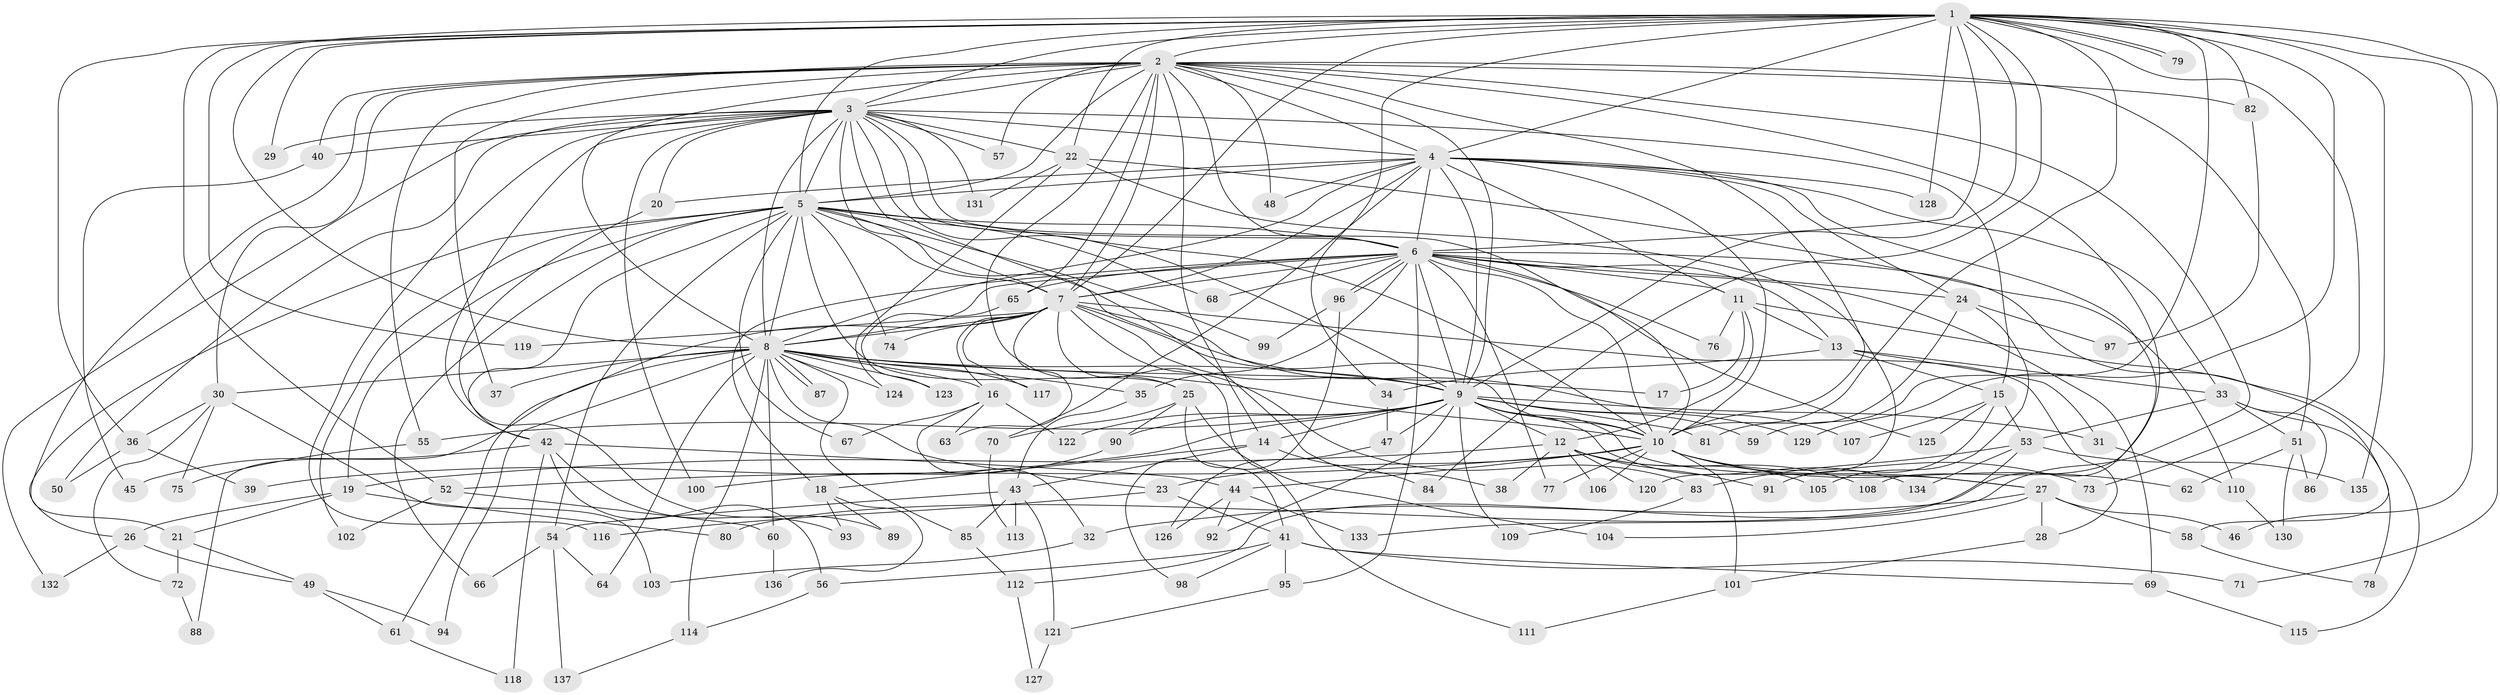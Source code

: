 // Generated by graph-tools (version 1.1) at 2025/11/02/27/25 16:11:05]
// undirected, 137 vertices, 299 edges
graph export_dot {
graph [start="1"]
  node [color=gray90,style=filled];
  1;
  2;
  3;
  4;
  5;
  6;
  7;
  8;
  9;
  10;
  11;
  12;
  13;
  14;
  15;
  16;
  17;
  18;
  19;
  20;
  21;
  22;
  23;
  24;
  25;
  26;
  27;
  28;
  29;
  30;
  31;
  32;
  33;
  34;
  35;
  36;
  37;
  38;
  39;
  40;
  41;
  42;
  43;
  44;
  45;
  46;
  47;
  48;
  49;
  50;
  51;
  52;
  53;
  54;
  55;
  56;
  57;
  58;
  59;
  60;
  61;
  62;
  63;
  64;
  65;
  66;
  67;
  68;
  69;
  70;
  71;
  72;
  73;
  74;
  75;
  76;
  77;
  78;
  79;
  80;
  81;
  82;
  83;
  84;
  85;
  86;
  87;
  88;
  89;
  90;
  91;
  92;
  93;
  94;
  95;
  96;
  97;
  98;
  99;
  100;
  101;
  102;
  103;
  104;
  105;
  106;
  107;
  108;
  109;
  110;
  111;
  112;
  113;
  114;
  115;
  116;
  117;
  118;
  119;
  120;
  121;
  122;
  123;
  124;
  125;
  126;
  127;
  128;
  129;
  130;
  131;
  132;
  133;
  134;
  135;
  136;
  137;
  1 -- 2;
  1 -- 3;
  1 -- 4;
  1 -- 5;
  1 -- 6;
  1 -- 7;
  1 -- 8;
  1 -- 9;
  1 -- 10;
  1 -- 22;
  1 -- 29;
  1 -- 34;
  1 -- 36;
  1 -- 46;
  1 -- 52;
  1 -- 59;
  1 -- 71;
  1 -- 73;
  1 -- 79;
  1 -- 79;
  1 -- 82;
  1 -- 84;
  1 -- 119;
  1 -- 128;
  1 -- 129;
  1 -- 135;
  2 -- 3;
  2 -- 4;
  2 -- 5;
  2 -- 6;
  2 -- 7;
  2 -- 8;
  2 -- 9;
  2 -- 10;
  2 -- 14;
  2 -- 21;
  2 -- 25;
  2 -- 30;
  2 -- 37;
  2 -- 40;
  2 -- 48;
  2 -- 51;
  2 -- 55;
  2 -- 57;
  2 -- 65;
  2 -- 82;
  2 -- 108;
  2 -- 133;
  3 -- 4;
  3 -- 5;
  3 -- 6;
  3 -- 7;
  3 -- 8;
  3 -- 9;
  3 -- 10;
  3 -- 15;
  3 -- 20;
  3 -- 22;
  3 -- 29;
  3 -- 38;
  3 -- 40;
  3 -- 42;
  3 -- 50;
  3 -- 57;
  3 -- 100;
  3 -- 116;
  3 -- 131;
  3 -- 132;
  4 -- 5;
  4 -- 6;
  4 -- 7;
  4 -- 8;
  4 -- 9;
  4 -- 10;
  4 -- 11;
  4 -- 20;
  4 -- 24;
  4 -- 33;
  4 -- 48;
  4 -- 70;
  4 -- 80;
  4 -- 128;
  5 -- 6;
  5 -- 7;
  5 -- 8;
  5 -- 9;
  5 -- 10;
  5 -- 19;
  5 -- 25;
  5 -- 26;
  5 -- 42;
  5 -- 54;
  5 -- 66;
  5 -- 67;
  5 -- 68;
  5 -- 74;
  5 -- 99;
  5 -- 102;
  6 -- 7;
  6 -- 8;
  6 -- 9;
  6 -- 10;
  6 -- 11;
  6 -- 13;
  6 -- 18;
  6 -- 24;
  6 -- 35;
  6 -- 58;
  6 -- 65;
  6 -- 68;
  6 -- 69;
  6 -- 76;
  6 -- 77;
  6 -- 95;
  6 -- 96;
  6 -- 96;
  6 -- 125;
  7 -- 8;
  7 -- 9;
  7 -- 10;
  7 -- 16;
  7 -- 28;
  7 -- 61;
  7 -- 63;
  7 -- 74;
  7 -- 83;
  7 -- 107;
  7 -- 111;
  7 -- 117;
  7 -- 119;
  8 -- 9;
  8 -- 10;
  8 -- 16;
  8 -- 17;
  8 -- 23;
  8 -- 30;
  8 -- 35;
  8 -- 37;
  8 -- 60;
  8 -- 64;
  8 -- 85;
  8 -- 87;
  8 -- 87;
  8 -- 88;
  8 -- 94;
  8 -- 114;
  8 -- 117;
  8 -- 123;
  8 -- 124;
  9 -- 10;
  9 -- 12;
  9 -- 14;
  9 -- 27;
  9 -- 31;
  9 -- 39;
  9 -- 47;
  9 -- 55;
  9 -- 59;
  9 -- 81;
  9 -- 90;
  9 -- 92;
  9 -- 109;
  9 -- 122;
  9 -- 129;
  9 -- 134;
  10 -- 23;
  10 -- 27;
  10 -- 44;
  10 -- 52;
  10 -- 62;
  10 -- 73;
  10 -- 77;
  10 -- 101;
  10 -- 106;
  11 -- 12;
  11 -- 13;
  11 -- 17;
  11 -- 76;
  11 -- 115;
  12 -- 19;
  12 -- 38;
  12 -- 91;
  12 -- 105;
  12 -- 106;
  12 -- 108;
  12 -- 120;
  13 -- 15;
  13 -- 31;
  13 -- 33;
  13 -- 34;
  14 -- 18;
  14 -- 43;
  14 -- 84;
  15 -- 53;
  15 -- 91;
  15 -- 107;
  15 -- 125;
  16 -- 32;
  16 -- 63;
  16 -- 67;
  16 -- 122;
  18 -- 89;
  18 -- 93;
  18 -- 136;
  19 -- 21;
  19 -- 26;
  19 -- 80;
  20 -- 89;
  21 -- 49;
  21 -- 72;
  22 -- 110;
  22 -- 120;
  22 -- 124;
  22 -- 131;
  23 -- 41;
  23 -- 116;
  24 -- 81;
  24 -- 97;
  24 -- 105;
  25 -- 41;
  25 -- 70;
  25 -- 90;
  25 -- 104;
  26 -- 49;
  26 -- 132;
  27 -- 28;
  27 -- 32;
  27 -- 46;
  27 -- 58;
  27 -- 104;
  28 -- 101;
  30 -- 36;
  30 -- 72;
  30 -- 75;
  30 -- 103;
  31 -- 110;
  32 -- 103;
  33 -- 51;
  33 -- 53;
  33 -- 78;
  33 -- 86;
  34 -- 47;
  35 -- 43;
  36 -- 39;
  36 -- 50;
  40 -- 45;
  41 -- 56;
  41 -- 69;
  41 -- 71;
  41 -- 95;
  41 -- 98;
  42 -- 44;
  42 -- 45;
  42 -- 56;
  42 -- 93;
  42 -- 118;
  43 -- 54;
  43 -- 85;
  43 -- 113;
  43 -- 121;
  44 -- 92;
  44 -- 126;
  44 -- 133;
  47 -- 126;
  49 -- 61;
  49 -- 94;
  51 -- 62;
  51 -- 86;
  51 -- 130;
  52 -- 60;
  52 -- 102;
  53 -- 83;
  53 -- 112;
  53 -- 134;
  53 -- 135;
  54 -- 64;
  54 -- 66;
  54 -- 137;
  55 -- 75;
  56 -- 114;
  58 -- 78;
  60 -- 136;
  61 -- 118;
  65 -- 123;
  69 -- 115;
  70 -- 113;
  72 -- 88;
  82 -- 97;
  83 -- 109;
  85 -- 112;
  90 -- 100;
  95 -- 121;
  96 -- 98;
  96 -- 99;
  101 -- 111;
  110 -- 130;
  112 -- 127;
  114 -- 137;
  121 -- 127;
}
